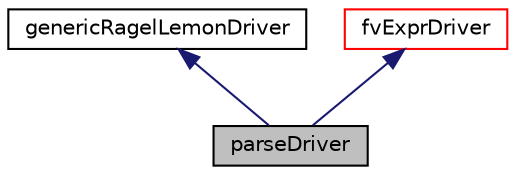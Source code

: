 digraph "parseDriver"
{
  bgcolor="transparent";
  edge [fontname="Helvetica",fontsize="10",labelfontname="Helvetica",labelfontsize="10"];
  node [fontname="Helvetica",fontsize="10",shape=record];
  Node1 [label="parseDriver",height=0.2,width=0.4,color="black", fillcolor="grey75", style="filled" fontcolor="black"];
  Node2 -> Node1 [dir="back",color="midnightblue",fontsize="10",style="solid",fontname="Helvetica"];
  Node2 [label="genericRagelLemonDriver",height=0.2,width=0.4,color="black",URL="$classFoam_1_1parsing_1_1genericRagelLemonDriver.html",tooltip="Generic interface code for Ragel/Lemon combination Subclasses should implement one or more process() ..."];
  Node3 -> Node1 [dir="back",color="midnightblue",fontsize="10",style="solid",fontname="Helvetica"];
  Node3 [label="fvExprDriver",height=0.2,width=0.4,color="red",URL="$classFoam_1_1expressions_1_1fvExprDriver.html",tooltip="Base driver for parsing value expressions associated with an fvMesh. "];
}
